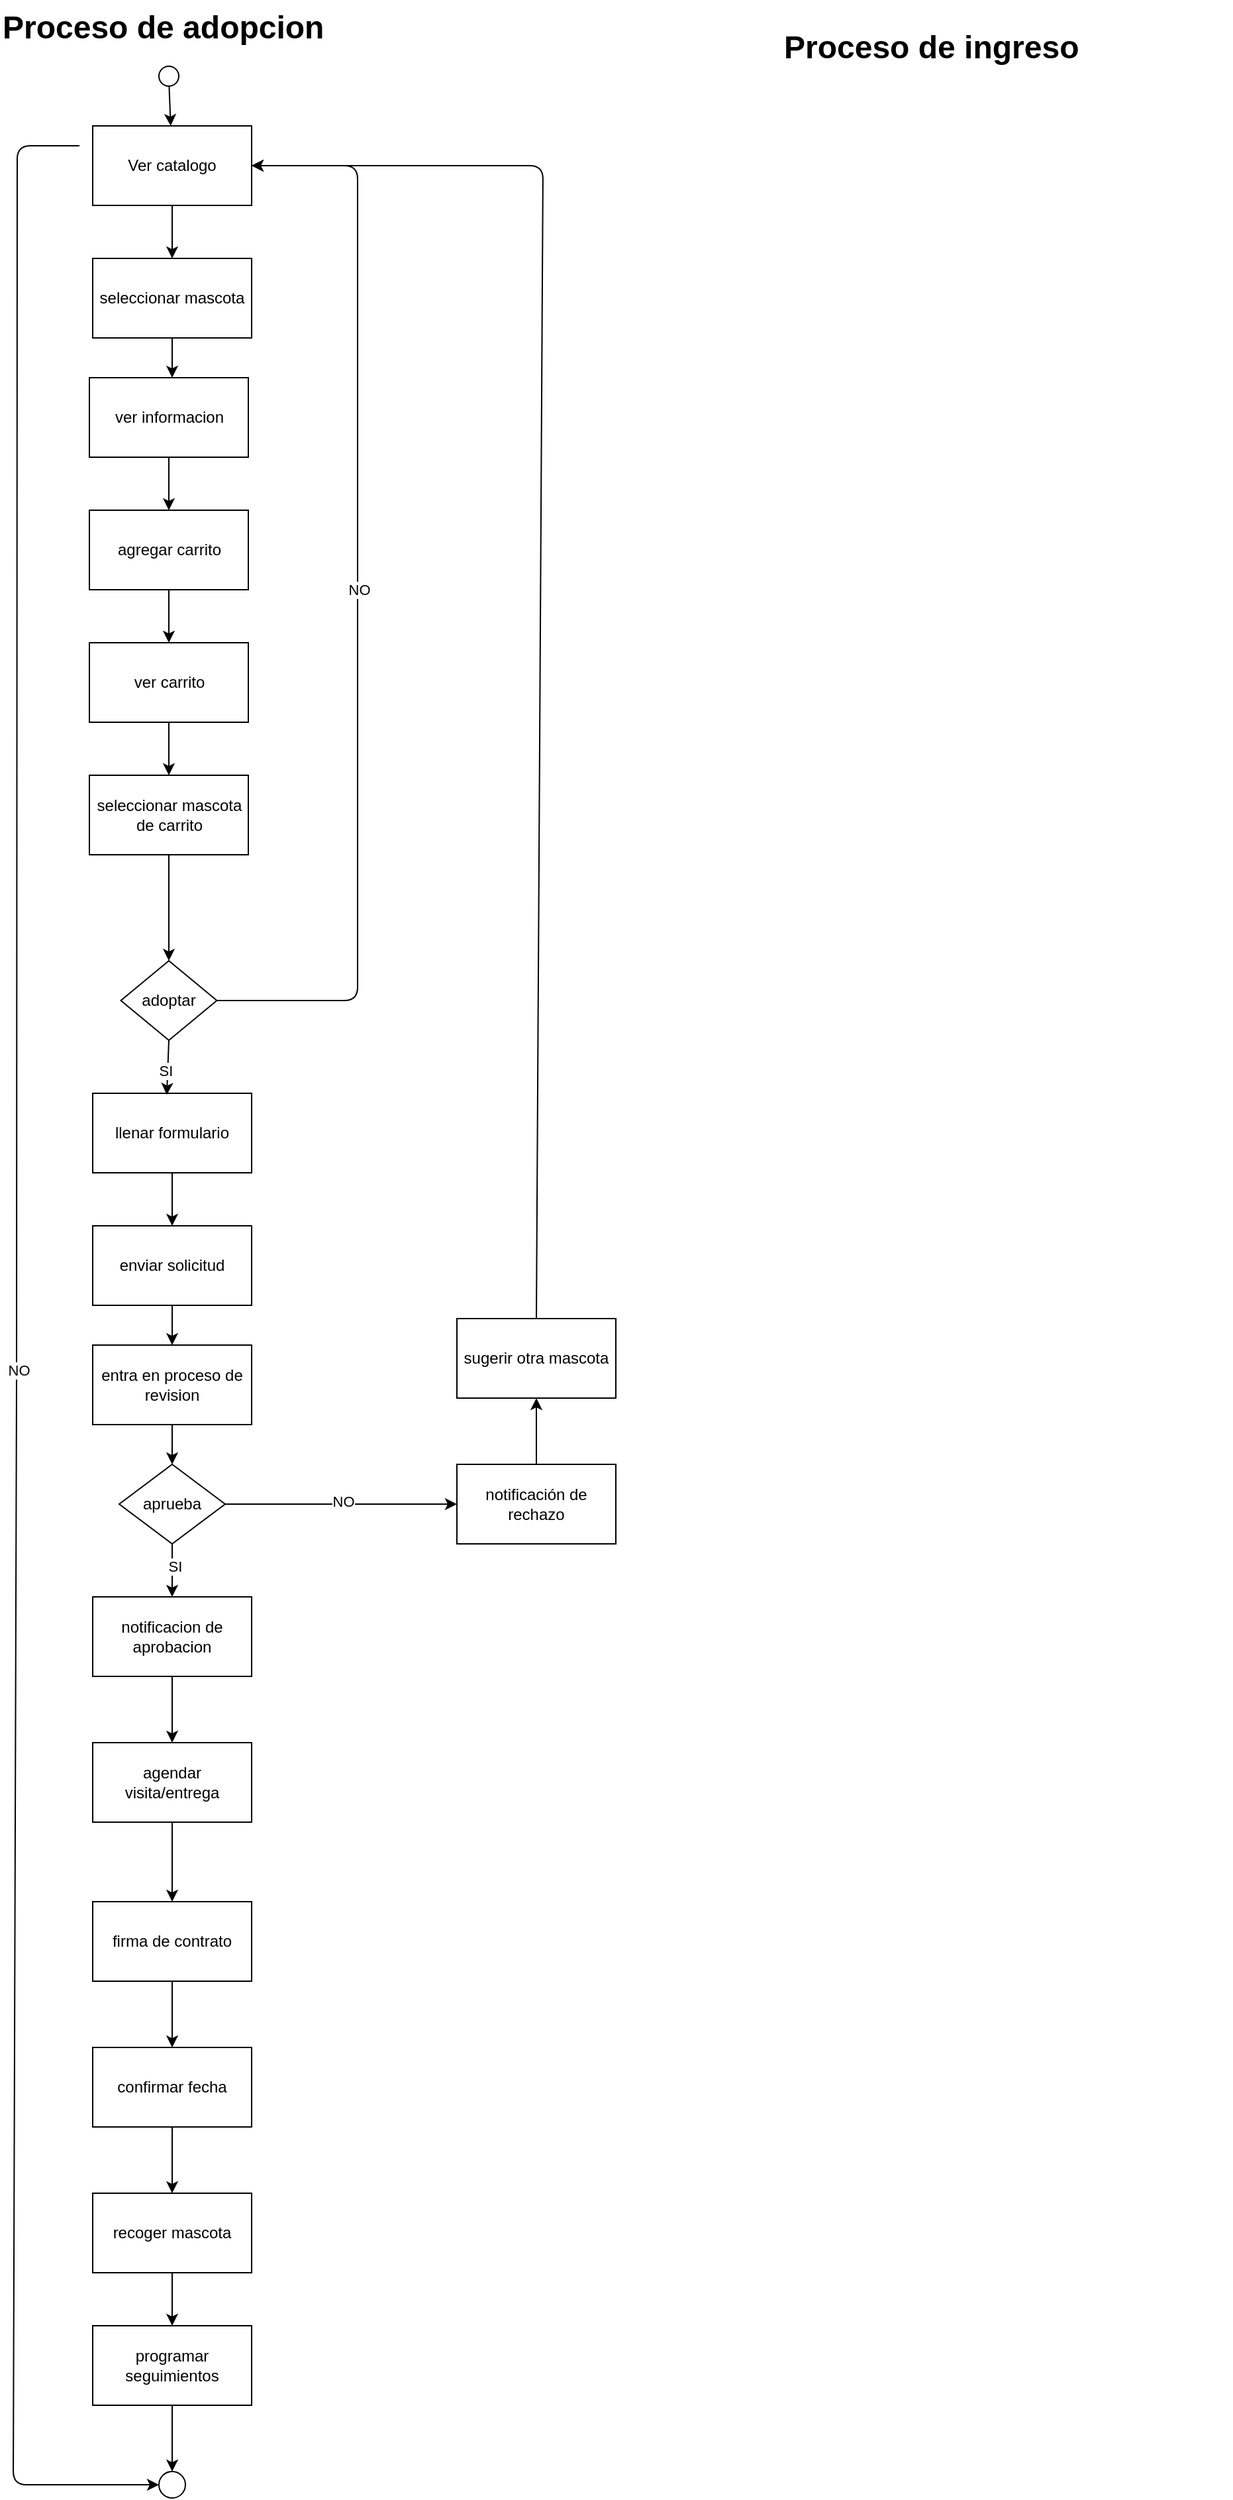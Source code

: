 <mxfile>
    <diagram id="jYhG6SjJ1ulg569tAydj" name="Page-1">
        <mxGraphModel dx="1551" dy="2213" grid="1" gridSize="10" guides="1" tooltips="1" connect="1" arrows="1" fold="1" page="1" pageScale="1" pageWidth="850" pageHeight="1100" background="#FFFFFF" math="0" shadow="0">
            <root>
                <mxCell id="0"/>
                <mxCell id="1" parent="0"/>
                <mxCell id="2" value="&lt;h1 style=&quot;margin-top: 0px;&quot;&gt;Proceso de adopcion&amp;nbsp;&lt;/h1&gt;" style="text;html=1;whiteSpace=wrap;overflow=hidden;rounded=0;" parent="1" vertex="1">
                    <mxGeometry x="20" y="-455" width="310" height="50" as="geometry"/>
                </mxCell>
                <mxCell id="3" value="&lt;h1 style=&quot;margin-top: 0px;&quot;&gt;Proceso de ingreso&lt;/h1&gt;" style="text;html=1;whiteSpace=wrap;overflow=hidden;rounded=0;" parent="1" vertex="1">
                    <mxGeometry x="610" y="-440" width="340" height="40" as="geometry"/>
                </mxCell>
                <mxCell id="7" value="" style="edgeStyle=none;html=1;" parent="1" source="4" target="6" edge="1">
                    <mxGeometry relative="1" as="geometry"/>
                </mxCell>
                <mxCell id="4" value="" style="ellipse;whiteSpace=wrap;html=1;aspect=fixed;" parent="1" vertex="1">
                    <mxGeometry x="140" y="-405" width="15" height="15" as="geometry"/>
                </mxCell>
                <mxCell id="9" style="edgeStyle=none;html=1;entryX=0.5;entryY=0;entryDx=0;entryDy=0;" parent="1" source="6" target="8" edge="1">
                    <mxGeometry relative="1" as="geometry"/>
                </mxCell>
                <mxCell id="6" value="Ver catalogo" style="rounded=0;whiteSpace=wrap;html=1;" parent="1" vertex="1">
                    <mxGeometry x="90" y="-360" width="120" height="60" as="geometry"/>
                </mxCell>
                <mxCell id="11" style="edgeStyle=none;html=1;exitX=0.5;exitY=1;exitDx=0;exitDy=0;" parent="1" source="8" edge="1">
                    <mxGeometry relative="1" as="geometry">
                        <mxPoint x="150" y="-170" as="targetPoint"/>
                    </mxGeometry>
                </mxCell>
                <mxCell id="8" value="seleccionar mascota" style="rounded=0;whiteSpace=wrap;html=1;" parent="1" vertex="1">
                    <mxGeometry x="90" y="-260" width="120" height="60" as="geometry"/>
                </mxCell>
                <mxCell id="49" style="edgeStyle=none;html=1;exitX=0.5;exitY=1;exitDx=0;exitDy=0;entryX=0.5;entryY=0;entryDx=0;entryDy=0;" parent="1" source="10" target="43" edge="1">
                    <mxGeometry relative="1" as="geometry"/>
                </mxCell>
                <mxCell id="10" value="ver informacion" style="rounded=0;whiteSpace=wrap;html=1;" parent="1" vertex="1">
                    <mxGeometry x="87.5" y="-170" width="120" height="60" as="geometry"/>
                </mxCell>
                <mxCell id="59" style="edgeStyle=none;html=1;exitX=0.5;exitY=1;exitDx=0;exitDy=0;entryX=0.5;entryY=0;entryDx=0;entryDy=0;" edge="1" parent="1" source="12" target="58">
                    <mxGeometry relative="1" as="geometry"/>
                </mxCell>
                <mxCell id="12" value="llenar formulario" style="rounded=0;whiteSpace=wrap;html=1;" parent="1" vertex="1">
                    <mxGeometry x="90" y="370" width="120" height="60" as="geometry"/>
                </mxCell>
                <mxCell id="19" style="edgeStyle=none;html=1;exitX=1;exitY=0.5;exitDx=0;exitDy=0;entryX=1;entryY=0.5;entryDx=0;entryDy=0;" parent="1" source="14" target="6" edge="1">
                    <mxGeometry relative="1" as="geometry">
                        <mxPoint x="330" y="-230" as="targetPoint"/>
                        <Array as="points">
                            <mxPoint x="290" y="300"/>
                            <mxPoint x="290" y="-330"/>
                        </Array>
                    </mxGeometry>
                </mxCell>
                <mxCell id="20" value="NO" style="edgeLabel;html=1;align=center;verticalAlign=middle;resizable=0;points=[];" parent="19" vertex="1" connectable="0">
                    <mxGeometry x="0.022" y="-1" relative="1" as="geometry">
                        <mxPoint as="offset"/>
                    </mxGeometry>
                </mxCell>
                <mxCell id="14" value="adoptar" style="rhombus;whiteSpace=wrap;html=1;" parent="1" vertex="1">
                    <mxGeometry x="111.25" y="270" width="72.5" height="60" as="geometry"/>
                </mxCell>
                <mxCell id="16" style="edgeStyle=none;html=1;exitX=0.5;exitY=1;exitDx=0;exitDy=0;entryX=0.466;entryY=0.019;entryDx=0;entryDy=0;entryPerimeter=0;" parent="1" source="14" target="12" edge="1">
                    <mxGeometry relative="1" as="geometry"/>
                </mxCell>
                <mxCell id="17" value="SI" style="edgeLabel;html=1;align=center;verticalAlign=middle;resizable=0;points=[];" parent="16" vertex="1" connectable="0">
                    <mxGeometry x="0.082" y="-2" relative="1" as="geometry">
                        <mxPoint as="offset"/>
                    </mxGeometry>
                </mxCell>
                <mxCell id="27" style="edgeStyle=none;html=1;exitX=0.5;exitY=1;exitDx=0;exitDy=0;entryX=0.5;entryY=0;entryDx=0;entryDy=0;" parent="1" source="21" target="26" edge="1">
                    <mxGeometry relative="1" as="geometry"/>
                </mxCell>
                <mxCell id="21" value="entra en proceso de revision" style="rounded=0;whiteSpace=wrap;html=1;" parent="1" vertex="1">
                    <mxGeometry x="90" y="560" width="120" height="60" as="geometry"/>
                </mxCell>
                <mxCell id="29" style="edgeStyle=none;html=1;exitX=0.5;exitY=1;exitDx=0;exitDy=0;entryX=0.5;entryY=0;entryDx=0;entryDy=0;" parent="1" source="26" target="28" edge="1">
                    <mxGeometry relative="1" as="geometry"/>
                </mxCell>
                <mxCell id="30" value="SI" style="edgeLabel;html=1;align=center;verticalAlign=middle;resizable=0;points=[];" parent="29" vertex="1" connectable="0">
                    <mxGeometry x="-0.163" y="2" relative="1" as="geometry">
                        <mxPoint as="offset"/>
                    </mxGeometry>
                </mxCell>
                <mxCell id="41" style="edgeStyle=none;html=1;exitX=0;exitY=0.25;exitDx=0;exitDy=0;entryX=0;entryY=0.5;entryDx=0;entryDy=0;" parent="1" target="39" edge="1">
                    <mxGeometry relative="1" as="geometry">
                        <Array as="points">
                            <mxPoint x="33" y="-345"/>
                            <mxPoint x="32.5" y="590"/>
                            <mxPoint x="30" y="1420"/>
                        </Array>
                        <mxPoint x="80" y="-345" as="sourcePoint"/>
                        <mxPoint x="130" y="1420" as="targetPoint"/>
                    </mxGeometry>
                </mxCell>
                <mxCell id="42" value="NO" style="edgeLabel;html=1;align=center;verticalAlign=middle;resizable=0;points=[];" parent="41" vertex="1" connectable="0">
                    <mxGeometry x="0.01" y="1" relative="1" as="geometry">
                        <mxPoint as="offset"/>
                    </mxGeometry>
                </mxCell>
                <mxCell id="81" style="edgeStyle=none;html=1;entryX=0;entryY=0.5;entryDx=0;entryDy=0;" edge="1" parent="1" source="26" target="74">
                    <mxGeometry relative="1" as="geometry">
                        <mxPoint x="340" y="680" as="targetPoint"/>
                    </mxGeometry>
                </mxCell>
                <mxCell id="82" value="NO" style="edgeLabel;html=1;align=center;verticalAlign=middle;resizable=0;points=[];" vertex="1" connectable="0" parent="81">
                    <mxGeometry x="0.017" y="2" relative="1" as="geometry">
                        <mxPoint as="offset"/>
                    </mxGeometry>
                </mxCell>
                <mxCell id="26" value="aprueba" style="rhombus;whiteSpace=wrap;html=1;" parent="1" vertex="1">
                    <mxGeometry x="110" y="650" width="80" height="60" as="geometry"/>
                </mxCell>
                <mxCell id="64" style="edgeStyle=none;html=1;entryX=0.5;entryY=0;entryDx=0;entryDy=0;" edge="1" parent="1" source="28" target="61">
                    <mxGeometry relative="1" as="geometry"/>
                </mxCell>
                <mxCell id="28" value="notificacion de aprobacion" style="rounded=0;whiteSpace=wrap;html=1;" parent="1" vertex="1">
                    <mxGeometry x="90" y="750" width="120" height="60" as="geometry"/>
                </mxCell>
                <mxCell id="71" style="edgeStyle=none;html=1;entryX=0.5;entryY=0;entryDx=0;entryDy=0;" edge="1" parent="1" source="35" target="68">
                    <mxGeometry relative="1" as="geometry"/>
                </mxCell>
                <mxCell id="35" value="recoger mascota" style="rounded=0;whiteSpace=wrap;html=1;" parent="1" vertex="1">
                    <mxGeometry x="90" y="1200" width="120" height="60" as="geometry"/>
                </mxCell>
                <mxCell id="39" value="" style="ellipse;whiteSpace=wrap;html=1;aspect=fixed;" parent="1" vertex="1">
                    <mxGeometry x="140" y="1410" width="20" height="20" as="geometry"/>
                </mxCell>
                <mxCell id="50" style="edgeStyle=none;html=1;exitX=0.5;exitY=1;exitDx=0;exitDy=0;entryX=0.5;entryY=0;entryDx=0;entryDy=0;" parent="1" source="43" target="47" edge="1">
                    <mxGeometry relative="1" as="geometry"/>
                </mxCell>
                <mxCell id="43" value="agregar carrito" style="rounded=0;whiteSpace=wrap;html=1;" parent="1" vertex="1">
                    <mxGeometry x="87.5" y="-70" width="120" height="60" as="geometry"/>
                </mxCell>
                <mxCell id="51" style="edgeStyle=none;html=1;exitX=0.5;exitY=1;exitDx=0;exitDy=0;entryX=0.5;entryY=0;entryDx=0;entryDy=0;" parent="1" source="47" target="48" edge="1">
                    <mxGeometry relative="1" as="geometry"/>
                </mxCell>
                <mxCell id="47" value="ver carrito" style="rounded=0;whiteSpace=wrap;html=1;" parent="1" vertex="1">
                    <mxGeometry x="87.5" y="30" width="120" height="60" as="geometry"/>
                </mxCell>
                <mxCell id="52" style="edgeStyle=none;html=1;exitX=0.5;exitY=1;exitDx=0;exitDy=0;entryX=0.5;entryY=0;entryDx=0;entryDy=0;" parent="1" source="48" target="14" edge="1">
                    <mxGeometry relative="1" as="geometry"/>
                </mxCell>
                <mxCell id="48" value="seleccionar mascota de carrito" style="rounded=0;whiteSpace=wrap;html=1;" parent="1" vertex="1">
                    <mxGeometry x="87.5" y="130" width="120" height="60" as="geometry"/>
                </mxCell>
                <mxCell id="60" style="edgeStyle=none;html=1;exitX=0.5;exitY=1;exitDx=0;exitDy=0;entryX=0.5;entryY=0;entryDx=0;entryDy=0;" edge="1" parent="1" source="58" target="21">
                    <mxGeometry relative="1" as="geometry"/>
                </mxCell>
                <mxCell id="58" value="enviar solicitud" style="rounded=0;whiteSpace=wrap;html=1;" vertex="1" parent="1">
                    <mxGeometry x="90" y="470" width="120" height="60" as="geometry"/>
                </mxCell>
                <mxCell id="66" style="edgeStyle=none;html=1;exitX=0.5;exitY=1;exitDx=0;exitDy=0;entryX=0.5;entryY=0;entryDx=0;entryDy=0;" edge="1" parent="1" source="61" target="62">
                    <mxGeometry relative="1" as="geometry"/>
                </mxCell>
                <mxCell id="61" value="agendar visita/entrega" style="rounded=0;whiteSpace=wrap;html=1;" vertex="1" parent="1">
                    <mxGeometry x="90" y="860" width="120" height="60" as="geometry"/>
                </mxCell>
                <mxCell id="67" style="edgeStyle=none;html=1;exitX=0.5;exitY=1;exitDx=0;exitDy=0;entryX=0.5;entryY=0;entryDx=0;entryDy=0;" edge="1" parent="1" source="62" target="63">
                    <mxGeometry relative="1" as="geometry"/>
                </mxCell>
                <mxCell id="62" value="firma de contrato" style="rounded=0;whiteSpace=wrap;html=1;" vertex="1" parent="1">
                    <mxGeometry x="90" y="980" width="120" height="60" as="geometry"/>
                </mxCell>
                <mxCell id="69" style="edgeStyle=none;html=1;exitX=0.5;exitY=1;exitDx=0;exitDy=0;entryX=0.5;entryY=0;entryDx=0;entryDy=0;" edge="1" parent="1" source="63" target="35">
                    <mxGeometry relative="1" as="geometry"/>
                </mxCell>
                <mxCell id="63" value="confirmar fecha" style="rounded=0;whiteSpace=wrap;html=1;" vertex="1" parent="1">
                    <mxGeometry x="90" y="1090" width="120" height="60" as="geometry"/>
                </mxCell>
                <mxCell id="72" style="edgeStyle=none;html=1;exitX=0.5;exitY=1;exitDx=0;exitDy=0;entryX=0.5;entryY=0;entryDx=0;entryDy=0;" edge="1" parent="1" source="68" target="39">
                    <mxGeometry relative="1" as="geometry"/>
                </mxCell>
                <mxCell id="68" value="programar seguimientos" style="rounded=0;whiteSpace=wrap;html=1;" vertex="1" parent="1">
                    <mxGeometry x="90" y="1300" width="120" height="60" as="geometry"/>
                </mxCell>
                <mxCell id="78" value="" style="edgeStyle=none;html=1;" edge="1" parent="1" source="74" target="75">
                    <mxGeometry relative="1" as="geometry"/>
                </mxCell>
                <mxCell id="74" value="notificación de rechazo" style="rounded=0;whiteSpace=wrap;html=1;" vertex="1" parent="1">
                    <mxGeometry x="365" y="650" width="120" height="60" as="geometry"/>
                </mxCell>
                <mxCell id="83" style="edgeStyle=none;html=1;exitX=0.5;exitY=0;exitDx=0;exitDy=0;entryX=1;entryY=0.5;entryDx=0;entryDy=0;" edge="1" parent="1" source="75" target="6">
                    <mxGeometry relative="1" as="geometry">
                        <mxPoint x="430" y="-330" as="targetPoint"/>
                        <Array as="points">
                            <mxPoint x="430" y="-330"/>
                        </Array>
                    </mxGeometry>
                </mxCell>
                <mxCell id="75" value="sugerir otra mascota" style="rounded=0;whiteSpace=wrap;html=1;" vertex="1" parent="1">
                    <mxGeometry x="365" y="540" width="120" height="60" as="geometry"/>
                </mxCell>
            </root>
        </mxGraphModel>
    </diagram>
</mxfile>
